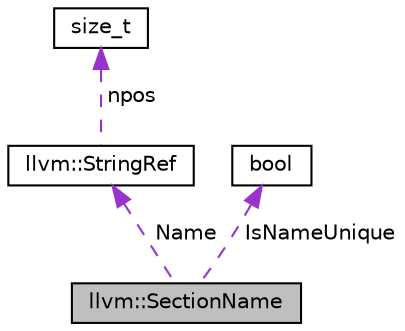 digraph "llvm::SectionName"
{
 // LATEX_PDF_SIZE
  bgcolor="transparent";
  edge [fontname="Helvetica",fontsize="10",labelfontname="Helvetica",labelfontsize="10"];
  node [fontname="Helvetica",fontsize="10",shape="box"];
  Node1 [label="llvm::SectionName",height=0.2,width=0.4,color="black", fillcolor="grey75", style="filled", fontcolor="black",tooltip=" "];
  Node2 -> Node1 [dir="back",color="darkorchid3",fontsize="10",style="dashed",label=" Name" ,fontname="Helvetica"];
  Node2 [label="llvm::StringRef",height=0.2,width=0.4,color="black",URL="$classllvm_1_1StringRef.html",tooltip="StringRef - Represent a constant reference to a string, i.e."];
  Node3 -> Node2 [dir="back",color="darkorchid3",fontsize="10",style="dashed",label=" npos" ,fontname="Helvetica"];
  Node3 [label="size_t",height=0.2,width=0.4,color="black",URL="$classsize__t.html",tooltip=" "];
  Node4 -> Node1 [dir="back",color="darkorchid3",fontsize="10",style="dashed",label=" IsNameUnique" ,fontname="Helvetica"];
  Node4 [label="bool",height=0.2,width=0.4,color="black",URL="$classbool.html",tooltip=" "];
}
